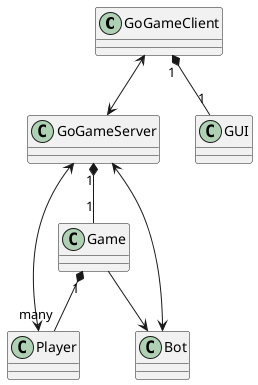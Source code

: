 @startuml

class GoGameClient
class Game
class GoGameServer
class GUI
class Player

GoGameClient "1" *-- "1" GUI
GoGameServer "1" *-- "1" Game

Player <--> GoGameServer
Game "1" *-- "many" Player
GoGameClient <--> GoGameServer

Game --> Bot
Bot <--> GoGameServer

@enduml
